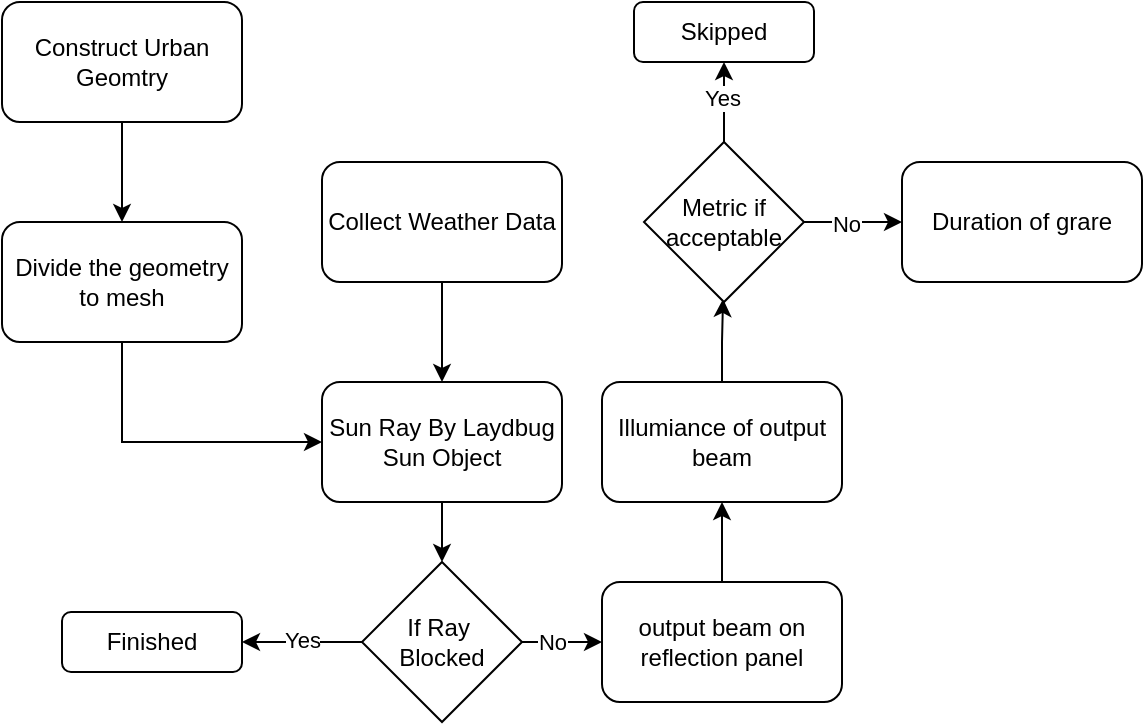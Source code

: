 <mxfile version="28.1.1">
  <diagram name="第 1 页" id="9nvELv-jBjEvdrhT-c8X">
    <mxGraphModel dx="1314" dy="706" grid="1" gridSize="10" guides="1" tooltips="1" connect="1" arrows="1" fold="1" page="1" pageScale="1" pageWidth="827" pageHeight="1169" math="0" shadow="0">
      <root>
        <mxCell id="0" />
        <mxCell id="1" parent="0" />
        <mxCell id="31BTIq4y12bpniBmgGEL-3" style="edgeStyle=orthogonalEdgeStyle;rounded=0;orthogonalLoop=1;jettySize=auto;html=1;" parent="1" source="31BTIq4y12bpniBmgGEL-1" target="31BTIq4y12bpniBmgGEL-2" edge="1">
          <mxGeometry relative="1" as="geometry" />
        </mxCell>
        <mxCell id="31BTIq4y12bpniBmgGEL-1" value="Collect Weather Data" style="rounded=1;whiteSpace=wrap;html=1;" parent="1" vertex="1">
          <mxGeometry x="370" y="240" width="120" height="60" as="geometry" />
        </mxCell>
        <mxCell id="31BTIq4y12bpniBmgGEL-7" style="edgeStyle=orthogonalEdgeStyle;rounded=0;orthogonalLoop=1;jettySize=auto;html=1;" parent="1" source="31BTIq4y12bpniBmgGEL-2" target="31BTIq4y12bpniBmgGEL-6" edge="1">
          <mxGeometry relative="1" as="geometry" />
        </mxCell>
        <mxCell id="31BTIq4y12bpniBmgGEL-2" value="Sun Ray By Laydbug Sun Object" style="rounded=1;whiteSpace=wrap;html=1;" parent="1" vertex="1">
          <mxGeometry x="370" y="350" width="120" height="60" as="geometry" />
        </mxCell>
        <mxCell id="31BTIq4y12bpniBmgGEL-9" style="edgeStyle=orthogonalEdgeStyle;rounded=0;orthogonalLoop=1;jettySize=auto;html=1;" parent="1" source="31BTIq4y12bpniBmgGEL-6" target="31BTIq4y12bpniBmgGEL-8" edge="1">
          <mxGeometry relative="1" as="geometry" />
        </mxCell>
        <mxCell id="31BTIq4y12bpniBmgGEL-17" value="Yes" style="edgeLabel;html=1;align=center;verticalAlign=middle;resizable=0;points=[];" parent="31BTIq4y12bpniBmgGEL-9" vertex="1" connectable="0">
          <mxGeometry y="-1" relative="1" as="geometry">
            <mxPoint as="offset" />
          </mxGeometry>
        </mxCell>
        <mxCell id="31BTIq4y12bpniBmgGEL-11" style="edgeStyle=orthogonalEdgeStyle;rounded=0;orthogonalLoop=1;jettySize=auto;html=1;" parent="1" source="31BTIq4y12bpniBmgGEL-6" target="31BTIq4y12bpniBmgGEL-10" edge="1">
          <mxGeometry relative="1" as="geometry" />
        </mxCell>
        <mxCell id="31BTIq4y12bpniBmgGEL-18" value="No" style="edgeLabel;html=1;align=center;verticalAlign=middle;resizable=0;points=[];" parent="31BTIq4y12bpniBmgGEL-11" vertex="1" connectable="0">
          <mxGeometry x="-0.24" relative="1" as="geometry">
            <mxPoint as="offset" />
          </mxGeometry>
        </mxCell>
        <mxCell id="31BTIq4y12bpniBmgGEL-6" value="&lt;div&gt;If Ray&amp;nbsp;&lt;/div&gt;&lt;div&gt;Blocked&lt;/div&gt;" style="rhombus;whiteSpace=wrap;html=1;" parent="1" vertex="1">
          <mxGeometry x="390" y="440" width="80" height="80" as="geometry" />
        </mxCell>
        <mxCell id="31BTIq4y12bpniBmgGEL-8" value="Finished" style="rounded=1;whiteSpace=wrap;html=1;" parent="1" vertex="1">
          <mxGeometry x="240" y="465" width="90" height="30" as="geometry" />
        </mxCell>
        <mxCell id="31BTIq4y12bpniBmgGEL-13" style="edgeStyle=orthogonalEdgeStyle;rounded=0;orthogonalLoop=1;jettySize=auto;html=1;" parent="1" source="31BTIq4y12bpniBmgGEL-10" target="31BTIq4y12bpniBmgGEL-12" edge="1">
          <mxGeometry relative="1" as="geometry" />
        </mxCell>
        <mxCell id="31BTIq4y12bpniBmgGEL-10" value="output beam on reflection panel" style="rounded=1;whiteSpace=wrap;html=1;" parent="1" vertex="1">
          <mxGeometry x="510" y="450" width="120" height="60" as="geometry" />
        </mxCell>
        <mxCell id="31BTIq4y12bpniBmgGEL-15" style="edgeStyle=orthogonalEdgeStyle;rounded=0;orthogonalLoop=1;jettySize=auto;html=1;entryX=0.494;entryY=0.981;entryDx=0;entryDy=0;entryPerimeter=0;" parent="1" source="31BTIq4y12bpniBmgGEL-12" target="31BTIq4y12bpniBmgGEL-16" edge="1">
          <mxGeometry relative="1" as="geometry">
            <mxPoint x="430" y="870" as="targetPoint" />
          </mxGeometry>
        </mxCell>
        <mxCell id="31BTIq4y12bpniBmgGEL-12" value="Illumiance of output beam" style="rounded=1;whiteSpace=wrap;html=1;" parent="1" vertex="1">
          <mxGeometry x="510" y="350" width="120" height="60" as="geometry" />
        </mxCell>
        <mxCell id="31BTIq4y12bpniBmgGEL-20" style="edgeStyle=orthogonalEdgeStyle;rounded=0;orthogonalLoop=1;jettySize=auto;html=1;" parent="1" source="31BTIq4y12bpniBmgGEL-16" target="31BTIq4y12bpniBmgGEL-19" edge="1">
          <mxGeometry relative="1" as="geometry" />
        </mxCell>
        <mxCell id="31BTIq4y12bpniBmgGEL-24" value="No" style="edgeLabel;html=1;align=center;verticalAlign=middle;resizable=0;points=[];" parent="31BTIq4y12bpniBmgGEL-20" vertex="1" connectable="0">
          <mxGeometry x="-0.172" y="-1" relative="1" as="geometry">
            <mxPoint as="offset" />
          </mxGeometry>
        </mxCell>
        <mxCell id="31BTIq4y12bpniBmgGEL-22" style="edgeStyle=orthogonalEdgeStyle;rounded=0;orthogonalLoop=1;jettySize=auto;html=1;" parent="1" source="31BTIq4y12bpniBmgGEL-16" target="31BTIq4y12bpniBmgGEL-21" edge="1">
          <mxGeometry relative="1" as="geometry" />
        </mxCell>
        <mxCell id="31BTIq4y12bpniBmgGEL-23" value="Yes" style="edgeLabel;html=1;align=center;verticalAlign=middle;resizable=0;points=[];" parent="31BTIq4y12bpniBmgGEL-22" vertex="1" connectable="0">
          <mxGeometry x="0.098" y="1" relative="1" as="geometry">
            <mxPoint as="offset" />
          </mxGeometry>
        </mxCell>
        <mxCell id="31BTIq4y12bpniBmgGEL-16" value="Metric if acceptable" style="rhombus;whiteSpace=wrap;html=1;" parent="1" vertex="1">
          <mxGeometry x="531" y="230" width="80" height="80" as="geometry" />
        </mxCell>
        <mxCell id="31BTIq4y12bpniBmgGEL-19" value="Duration of grare" style="rounded=1;whiteSpace=wrap;html=1;" parent="1" vertex="1">
          <mxGeometry x="660" y="240" width="120" height="60" as="geometry" />
        </mxCell>
        <mxCell id="31BTIq4y12bpniBmgGEL-21" value="Skipped" style="rounded=1;whiteSpace=wrap;html=1;" parent="1" vertex="1">
          <mxGeometry x="526" y="160" width="90" height="30" as="geometry" />
        </mxCell>
        <mxCell id="31BTIq4y12bpniBmgGEL-26" style="edgeStyle=orthogonalEdgeStyle;rounded=0;orthogonalLoop=1;jettySize=auto;html=1;entryX=0;entryY=0.5;entryDx=0;entryDy=0;exitX=0.5;exitY=1;exitDx=0;exitDy=0;" parent="1" source="SqEvLq8-Gef7RORNUauD-3" target="31BTIq4y12bpniBmgGEL-2" edge="1">
          <mxGeometry relative="1" as="geometry" />
        </mxCell>
        <mxCell id="31BTIq4y12bpniBmgGEL-25" value="Construct Urban Geomtry" style="rounded=1;whiteSpace=wrap;html=1;" parent="1" vertex="1">
          <mxGeometry x="210" y="160" width="120" height="60" as="geometry" />
        </mxCell>
        <mxCell id="SqEvLq8-Gef7RORNUauD-4" value="" style="edgeStyle=orthogonalEdgeStyle;rounded=0;orthogonalLoop=1;jettySize=auto;html=1;exitX=0.5;exitY=1;exitDx=0;exitDy=0;" edge="1" parent="1" source="31BTIq4y12bpniBmgGEL-25" target="SqEvLq8-Gef7RORNUauD-3">
          <mxGeometry relative="1" as="geometry">
            <mxPoint x="270" y="220" as="sourcePoint" />
            <mxPoint x="370" y="380" as="targetPoint" />
          </mxGeometry>
        </mxCell>
        <mxCell id="SqEvLq8-Gef7RORNUauD-3" value="Divide the geometry to mesh" style="rounded=1;whiteSpace=wrap;html=1;" vertex="1" parent="1">
          <mxGeometry x="210" y="270" width="120" height="60" as="geometry" />
        </mxCell>
      </root>
    </mxGraphModel>
  </diagram>
</mxfile>

